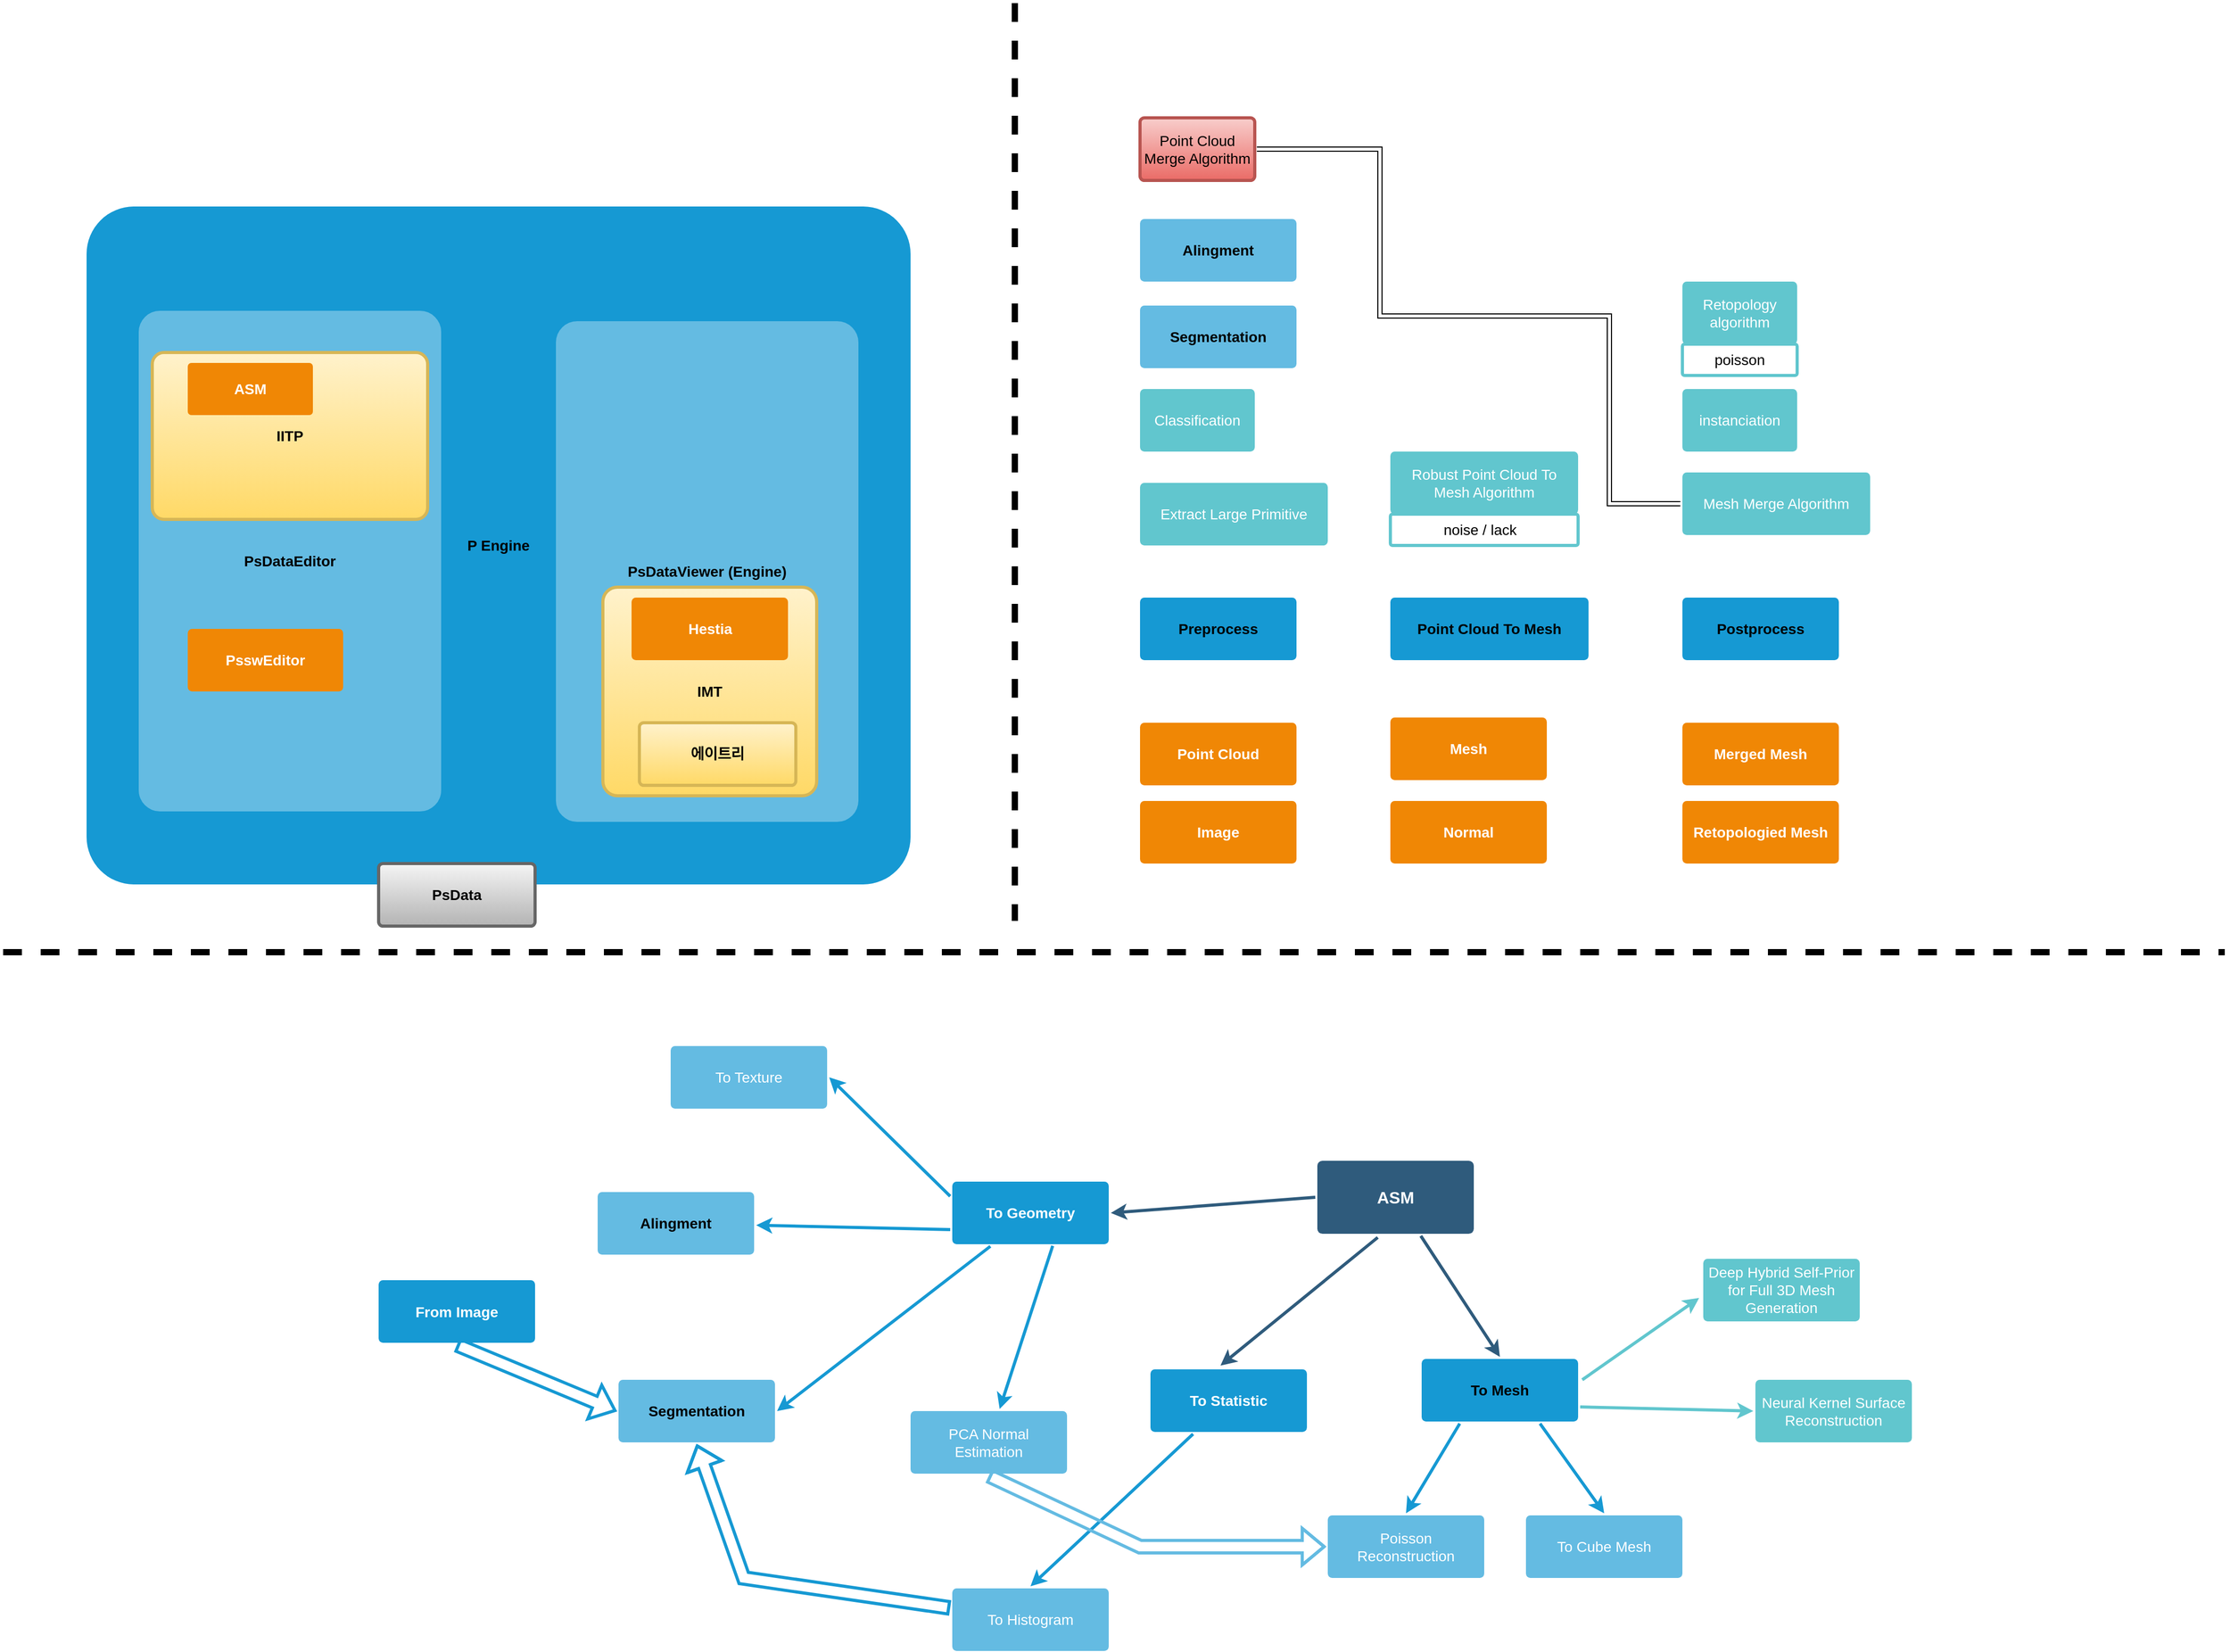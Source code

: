 <mxfile version="24.3.0" type="github">
  <diagram id="6a731a19-8d31-9384-78a2-239565b7b9f0" name="Page-1">
    <mxGraphModel dx="2913" dy="1863" grid="1" gridSize="10" guides="1" tooltips="1" connect="1" arrows="1" fold="1" page="1" pageScale="1" pageWidth="1169" pageHeight="827" background="none" math="0" shadow="0">
      <root>
        <mxCell id="0" />
        <mxCell id="1" parent="0" />
        <mxCell id="dubBO0x6jDg2hfLxzebg-1854" value="P Engine" style="rounded=1;whiteSpace=wrap;html=1;shadow=0;labelBackgroundColor=none;strokeColor=none;strokeWidth=3;fillColor=#1699d3;fontFamily=Helvetica;fontSize=14;fontColor=#000000;align=center;spacing=5;fontStyle=1;arcSize=7;perimeterSpacing=2;" parent="1" vertex="1">
          <mxGeometry x="-850" y="-595" width="790" height="650" as="geometry" />
        </mxCell>
        <mxCell id="1747" value="" style="edgeStyle=none;rounded=0;jumpStyle=none;html=1;shadow=0;labelBackgroundColor=none;startArrow=none;startFill=0;endArrow=classic;endFill=1;jettySize=auto;orthogonalLoop=1;strokeColor=#2F5B7C;strokeWidth=3;fontFamily=Helvetica;fontSize=16;fontColor=#23445D;spacing=5;entryX=0.5;entryY=0;entryDx=0;entryDy=0;" parent="1" source="1749" target="1760" edge="1">
          <mxGeometry relative="1" as="geometry" />
        </mxCell>
        <mxCell id="1749" value="ASM" style="rounded=1;whiteSpace=wrap;html=1;shadow=0;labelBackgroundColor=none;strokeColor=none;strokeWidth=3;fillColor=#2F5B7C;fontFamily=Helvetica;fontSize=16;fontColor=#FFFFFF;align=center;fontStyle=1;spacing=5;arcSize=7;perimeterSpacing=2;" parent="1" vertex="1">
          <mxGeometry x="330" y="320" width="150" height="70" as="geometry" />
        </mxCell>
        <mxCell id="1758" value="" style="edgeStyle=none;rounded=0;jumpStyle=none;html=1;shadow=0;labelBackgroundColor=none;startArrow=none;startFill=0;endArrow=classic;endFill=1;jettySize=auto;orthogonalLoop=1;strokeColor=#1699D3;strokeWidth=3;fontFamily=Helvetica;fontSize=14;fontColor=#FFFFFF;spacing=5;entryX=0.5;entryY=0;entryDx=0;entryDy=0;" parent="1" source="dubBO0x6jDg2hfLxzebg-1798" target="1762" edge="1">
          <mxGeometry relative="1" as="geometry" />
        </mxCell>
        <mxCell id="1760" value="To Mesh" style="rounded=1;whiteSpace=wrap;html=1;shadow=0;labelBackgroundColor=none;strokeColor=none;strokeWidth=3;fillColor=#1699d3;fontFamily=Helvetica;fontSize=14;fontColor=#000000;align=center;spacing=5;fontStyle=1;arcSize=7;perimeterSpacing=2;" parent="1" vertex="1">
          <mxGeometry x="430" y="510" width="150" height="60" as="geometry" />
        </mxCell>
        <mxCell id="1762" value="To Histogram" style="rounded=1;whiteSpace=wrap;html=1;shadow=0;labelBackgroundColor=none;strokeColor=none;strokeWidth=3;fillColor=#64bbe2;fontFamily=Helvetica;fontSize=14;fontColor=#FFFFFF;align=center;spacing=5;arcSize=7;perimeterSpacing=2;" parent="1" vertex="1">
          <mxGeometry x="-20" y="730" width="150" height="60" as="geometry" />
        </mxCell>
        <mxCell id="1772" value="Deep Hybrid Self-Prior for Full 3D Mesh Generation" style="rounded=1;whiteSpace=wrap;html=1;shadow=0;labelBackgroundColor=none;strokeColor=none;strokeWidth=3;fillColor=#61c6ce;fontFamily=Helvetica;fontSize=14;fontColor=#FFFFFF;align=center;spacing=5;fontStyle=0;arcSize=7;perimeterSpacing=2;" parent="1" vertex="1">
          <mxGeometry x="700" y="414" width="150" height="60" as="geometry" />
        </mxCell>
        <mxCell id="dubBO0x6jDg2hfLxzebg-1780" value="" style="edgeStyle=none;rounded=0;jumpStyle=none;html=1;shadow=0;labelBackgroundColor=none;startArrow=none;startFill=0;endArrow=classic;endFill=1;jettySize=auto;orthogonalLoop=1;strokeColor=#1699D3;strokeWidth=3;fontFamily=Helvetica;fontSize=14;fontColor=#FFFFFF;spacing=5;exitX=0.638;exitY=0.993;exitDx=0;exitDy=0;exitPerimeter=0;" parent="1" source="dubBO0x6jDg2hfLxzebg-1794" target="dubBO0x6jDg2hfLxzebg-1781" edge="1">
          <mxGeometry relative="1" as="geometry">
            <mxPoint x="504" y="620" as="sourcePoint" />
          </mxGeometry>
        </mxCell>
        <mxCell id="dubBO0x6jDg2hfLxzebg-1781" value="PCA Normal Estimation" style="rounded=1;whiteSpace=wrap;html=1;shadow=0;labelBackgroundColor=none;strokeColor=none;strokeWidth=3;fillColor=#64bbe2;fontFamily=Helvetica;fontSize=14;fontColor=#FFFFFF;align=center;spacing=5;arcSize=7;perimeterSpacing=2;" parent="1" vertex="1">
          <mxGeometry x="-60" y="560" width="150" height="60" as="geometry" />
        </mxCell>
        <mxCell id="dubBO0x6jDg2hfLxzebg-1784" value="To Cube Mesh" style="rounded=1;whiteSpace=wrap;html=1;shadow=0;labelBackgroundColor=none;strokeColor=none;strokeWidth=3;fillColor=#64bbe2;fontFamily=Helvetica;fontSize=14;fontColor=#FFFFFF;align=center;spacing=5;arcSize=7;perimeterSpacing=2;" parent="1" vertex="1">
          <mxGeometry x="530" y="660" width="150" height="60" as="geometry" />
        </mxCell>
        <mxCell id="dubBO0x6jDg2hfLxzebg-1785" value="" style="edgeStyle=none;rounded=0;jumpStyle=none;html=1;shadow=0;labelBackgroundColor=none;startArrow=none;startFill=0;endArrow=classic;endFill=1;jettySize=auto;orthogonalLoop=1;strokeColor=#1699D3;strokeWidth=3;fontFamily=Helvetica;fontSize=14;fontColor=#FFFFFF;spacing=5;exitX=0.75;exitY=1;exitDx=0;exitDy=0;entryX=0.5;entryY=0;entryDx=0;entryDy=0;" parent="1" source="1760" target="dubBO0x6jDg2hfLxzebg-1784" edge="1">
          <mxGeometry relative="1" as="geometry">
            <mxPoint x="404" y="592" as="sourcePoint" />
            <mxPoint x="485" y="728" as="targetPoint" />
          </mxGeometry>
        </mxCell>
        <mxCell id="dubBO0x6jDg2hfLxzebg-1794" value="To Geometry" style="rounded=1;whiteSpace=wrap;html=1;shadow=0;labelBackgroundColor=none;strokeColor=none;strokeWidth=3;fillColor=#1699d3;fontFamily=Helvetica;fontSize=14;fontColor=#FFFFFF;align=center;spacing=5;fontStyle=1;arcSize=7;perimeterSpacing=2;" parent="1" vertex="1">
          <mxGeometry x="-20" y="340" width="150" height="60" as="geometry" />
        </mxCell>
        <mxCell id="dubBO0x6jDg2hfLxzebg-1795" value="" style="edgeStyle=none;rounded=0;jumpStyle=none;html=1;shadow=0;labelBackgroundColor=none;startArrow=none;startFill=0;endArrow=classic;endFill=1;jettySize=auto;orthogonalLoop=1;strokeColor=#2F5B7C;strokeWidth=3;fontFamily=Helvetica;fontSize=16;fontColor=#23445D;spacing=5;entryX=1;entryY=0.5;entryDx=0;entryDy=0;exitX=0;exitY=0.5;exitDx=0;exitDy=0;" parent="1" source="1749" target="dubBO0x6jDg2hfLxzebg-1794" edge="1">
          <mxGeometry relative="1" as="geometry">
            <mxPoint x="412" y="434" as="sourcePoint" />
            <mxPoint x="202" y="454" as="targetPoint" />
          </mxGeometry>
        </mxCell>
        <mxCell id="dubBO0x6jDg2hfLxzebg-1796" value="Poisson Reconstruction" style="rounded=1;whiteSpace=wrap;html=1;shadow=0;labelBackgroundColor=none;strokeColor=none;strokeWidth=3;fillColor=#64bbe2;fontFamily=Helvetica;fontSize=14;fontColor=#FFFFFF;align=center;spacing=5;arcSize=7;perimeterSpacing=2;" parent="1" vertex="1">
          <mxGeometry x="340" y="660" width="150" height="60" as="geometry" />
        </mxCell>
        <mxCell id="dubBO0x6jDg2hfLxzebg-1797" value="" style="edgeStyle=none;rounded=0;jumpStyle=none;html=1;shadow=0;labelBackgroundColor=none;startArrow=none;startFill=0;endArrow=classic;endFill=1;jettySize=auto;orthogonalLoop=1;strokeColor=#1699D3;strokeWidth=3;fontFamily=Helvetica;fontSize=14;fontColor=#FFFFFF;spacing=5;exitX=0.25;exitY=1;exitDx=0;exitDy=0;entryX=0.5;entryY=0;entryDx=0;entryDy=0;" parent="1" source="1760" target="dubBO0x6jDg2hfLxzebg-1796" edge="1">
          <mxGeometry relative="1" as="geometry">
            <mxPoint x="380" y="593.5" as="sourcePoint" />
            <mxPoint x="453" y="614.5" as="targetPoint" />
          </mxGeometry>
        </mxCell>
        <mxCell id="dubBO0x6jDg2hfLxzebg-1798" value="To Statistic" style="rounded=1;whiteSpace=wrap;html=1;shadow=0;labelBackgroundColor=none;strokeColor=none;strokeWidth=3;fillColor=#1699d3;fontFamily=Helvetica;fontSize=14;fontColor=#FFFFFF;align=center;spacing=5;fontStyle=1;arcSize=7;perimeterSpacing=2;" parent="1" vertex="1">
          <mxGeometry x="170" y="520" width="150" height="60" as="geometry" />
        </mxCell>
        <mxCell id="dubBO0x6jDg2hfLxzebg-1799" value="" style="edgeStyle=none;rounded=0;jumpStyle=none;html=1;shadow=0;labelBackgroundColor=none;startArrow=none;startFill=0;endArrow=classic;endFill=1;jettySize=auto;orthogonalLoop=1;strokeColor=#2F5B7C;strokeWidth=3;fontFamily=Helvetica;fontSize=16;fontColor=#23445D;spacing=5;entryX=0.449;entryY=-0.026;entryDx=0;entryDy=0;exitX=0.389;exitY=1.02;exitDx=0;exitDy=0;exitPerimeter=0;entryPerimeter=0;" parent="1" source="1749" target="dubBO0x6jDg2hfLxzebg-1798" edge="1">
          <mxGeometry relative="1" as="geometry">
            <mxPoint x="434" y="440" as="sourcePoint" />
            <mxPoint x="222" y="490" as="targetPoint" />
          </mxGeometry>
        </mxCell>
        <mxCell id="dubBO0x6jDg2hfLxzebg-1800" value="&lt;b&gt;Segmentation&lt;/b&gt;" style="rounded=1;whiteSpace=wrap;html=1;shadow=0;labelBackgroundColor=none;strokeColor=none;strokeWidth=3;fillColor=#64bbe2;fontFamily=Helvetica;fontSize=14;fontColor=#000000;align=center;spacing=5;arcSize=7;perimeterSpacing=2;" parent="1" vertex="1">
          <mxGeometry x="-340" y="530" width="150" height="60" as="geometry" />
        </mxCell>
        <mxCell id="dubBO0x6jDg2hfLxzebg-1801" value="&lt;b&gt;Alingment&lt;/b&gt;" style="rounded=1;whiteSpace=wrap;html=1;shadow=0;labelBackgroundColor=none;strokeColor=none;strokeWidth=3;fillColor=#64bbe2;fontFamily=Helvetica;fontSize=14;fontColor=#000000;align=center;spacing=5;arcSize=7;perimeterSpacing=2;" parent="1" vertex="1">
          <mxGeometry x="-360" y="350" width="150" height="60" as="geometry" />
        </mxCell>
        <mxCell id="dubBO0x6jDg2hfLxzebg-1802" value="To Texture" style="rounded=1;whiteSpace=wrap;html=1;shadow=0;labelBackgroundColor=none;strokeColor=none;strokeWidth=3;fillColor=#64bbe2;fontFamily=Helvetica;fontSize=14;fontColor=#FFFFFF;align=center;spacing=5;arcSize=7;perimeterSpacing=2;" parent="1" vertex="1">
          <mxGeometry x="-290" y="210" width="150" height="60" as="geometry" />
        </mxCell>
        <mxCell id="dubBO0x6jDg2hfLxzebg-1803" value="" style="edgeStyle=none;rounded=0;jumpStyle=none;html=1;shadow=0;labelBackgroundColor=none;startArrow=none;startFill=0;endArrow=classic;endFill=1;jettySize=auto;orthogonalLoop=1;strokeColor=#1699D3;strokeWidth=3;fontFamily=Helvetica;fontSize=14;fontColor=#FFFFFF;spacing=5;exitX=0.25;exitY=1;exitDx=0;exitDy=0;entryX=1;entryY=0.5;entryDx=0;entryDy=0;" parent="1" source="dubBO0x6jDg2hfLxzebg-1794" target="dubBO0x6jDg2hfLxzebg-1800" edge="1">
          <mxGeometry relative="1" as="geometry">
            <mxPoint x="66" y="506" as="sourcePoint" />
            <mxPoint x="-3" y="608" as="targetPoint" />
          </mxGeometry>
        </mxCell>
        <mxCell id="dubBO0x6jDg2hfLxzebg-1804" value="" style="edgeStyle=none;rounded=0;jumpStyle=none;html=1;shadow=0;labelBackgroundColor=none;startArrow=none;startFill=0;endArrow=classic;endFill=1;jettySize=auto;orthogonalLoop=1;strokeColor=#1699D3;strokeWidth=3;fontFamily=Helvetica;fontSize=14;fontColor=#FFFFFF;spacing=5;exitX=0;exitY=0.75;exitDx=0;exitDy=0;" parent="1" source="dubBO0x6jDg2hfLxzebg-1794" target="dubBO0x6jDg2hfLxzebg-1801" edge="1">
          <mxGeometry relative="1" as="geometry">
            <mxPoint x="-40" y="471.5" as="sourcePoint" />
            <mxPoint x="-135" y="524.5" as="targetPoint" />
          </mxGeometry>
        </mxCell>
        <mxCell id="dubBO0x6jDg2hfLxzebg-1805" value="" style="edgeStyle=none;rounded=0;jumpStyle=none;html=1;shadow=0;labelBackgroundColor=none;startArrow=none;startFill=0;endArrow=classic;endFill=1;jettySize=auto;orthogonalLoop=1;strokeColor=#1699D3;strokeWidth=3;fontFamily=Helvetica;fontSize=14;fontColor=#FFFFFF;spacing=5;exitX=0;exitY=0.25;exitDx=0;exitDy=0;entryX=1;entryY=0.5;entryDx=0;entryDy=0;" parent="1" source="dubBO0x6jDg2hfLxzebg-1794" target="dubBO0x6jDg2hfLxzebg-1802" edge="1">
          <mxGeometry relative="1" as="geometry">
            <mxPoint x="-2" y="384.5" as="sourcePoint" />
            <mxPoint x="-100" y="378" as="targetPoint" />
          </mxGeometry>
        </mxCell>
        <mxCell id="dubBO0x6jDg2hfLxzebg-1807" value="Neural Kernel Surface Reconstruction" style="rounded=1;whiteSpace=wrap;html=1;shadow=0;labelBackgroundColor=none;strokeColor=none;strokeWidth=3;fillColor=#61c6ce;fontFamily=Helvetica;fontSize=14;fontColor=#FFFFFF;align=center;spacing=5;fontStyle=0;arcSize=7;perimeterSpacing=2;" parent="1" vertex="1">
          <mxGeometry x="750" y="530" width="150" height="60" as="geometry" />
        </mxCell>
        <mxCell id="dubBO0x6jDg2hfLxzebg-1808" value="" style="edgeStyle=none;rounded=0;jumpStyle=none;html=1;shadow=0;labelBackgroundColor=none;startArrow=none;startFill=0;endArrow=classic;endFill=1;jettySize=auto;orthogonalLoop=1;strokeColor=#61C6CE;strokeWidth=3;fontFamily=Helvetica;fontSize=14;fontColor=#FFFFFF;spacing=5;exitX=1;exitY=0.75;exitDx=0;exitDy=0;entryX=0;entryY=0.5;entryDx=0;entryDy=0;" parent="1" source="1760" target="dubBO0x6jDg2hfLxzebg-1807" edge="1">
          <mxGeometry relative="1" as="geometry">
            <mxPoint x="554" y="582" as="sourcePoint" />
            <mxPoint x="810" y="556" as="targetPoint" />
          </mxGeometry>
        </mxCell>
        <mxCell id="dubBO0x6jDg2hfLxzebg-1809" value="" style="edgeStyle=none;rounded=0;jumpStyle=none;html=1;shadow=0;labelBackgroundColor=none;startArrow=none;startFill=0;endArrow=classic;endFill=1;jettySize=auto;orthogonalLoop=1;strokeColor=#61C6CE;strokeWidth=3;fontFamily=Helvetica;fontSize=14;fontColor=#FFFFFF;spacing=5;exitX=1;exitY=0.75;exitDx=0;exitDy=0;entryX=-0.013;entryY=0.618;entryDx=0;entryDy=0;entryPerimeter=0;" parent="1" target="1772" edge="1">
          <mxGeometry relative="1" as="geometry">
            <mxPoint x="584" y="530" as="sourcePoint" />
            <mxPoint x="820" y="534" as="targetPoint" />
          </mxGeometry>
        </mxCell>
        <mxCell id="dubBO0x6jDg2hfLxzebg-1810" value="From Image" style="rounded=1;whiteSpace=wrap;html=1;shadow=0;labelBackgroundColor=none;strokeColor=none;strokeWidth=3;fillColor=#1699d3;fontFamily=Helvetica;fontSize=14;fontColor=#FFFFFF;align=center;spacing=5;fontStyle=1;arcSize=7;perimeterSpacing=2;" parent="1" vertex="1">
          <mxGeometry x="-570" y="434.5" width="150" height="60" as="geometry" />
        </mxCell>
        <mxCell id="dubBO0x6jDg2hfLxzebg-1811" value="" style="edgeStyle=none;rounded=0;jumpStyle=none;html=1;shadow=0;labelBackgroundColor=none;startArrow=none;startFill=0;endArrow=classic;endFill=1;jettySize=auto;orthogonalLoop=1;strokeColor=#1699D3;strokeWidth=3;fontFamily=Helvetica;fontSize=14;fontColor=#FFFFFF;spacing=5;exitX=0.5;exitY=1;exitDx=0;exitDy=0;entryX=0;entryY=0.5;entryDx=0;entryDy=0;shape=flexArrow;" parent="1" source="dubBO0x6jDg2hfLxzebg-1810" target="dubBO0x6jDg2hfLxzebg-1800" edge="1">
          <mxGeometry relative="1" as="geometry">
            <mxPoint x="-605" y="527" as="sourcePoint" />
            <mxPoint x="-790" y="590" as="targetPoint" />
          </mxGeometry>
        </mxCell>
        <mxCell id="dubBO0x6jDg2hfLxzebg-1812" value="" style="edgeStyle=none;rounded=0;jumpStyle=none;html=1;shadow=0;labelBackgroundColor=none;startArrow=none;startFill=0;endArrow=classic;endFill=1;jettySize=auto;orthogonalLoop=1;strokeColor=#1699D3;strokeWidth=3;fontFamily=Helvetica;fontSize=14;fontColor=#FFFFFF;spacing=5;entryX=0.5;entryY=1;entryDx=0;entryDy=0;shape=flexArrow;" parent="1" source="1762" target="dubBO0x6jDg2hfLxzebg-1800" edge="1">
          <mxGeometry relative="1" as="geometry">
            <mxPoint x="-190" y="790" as="sourcePoint" />
            <mxPoint x="-37" y="853" as="targetPoint" />
            <Array as="points">
              <mxPoint x="-220" y="720" />
            </Array>
          </mxGeometry>
        </mxCell>
        <mxCell id="dubBO0x6jDg2hfLxzebg-1814" value="" style="edgeStyle=none;rounded=0;jumpStyle=none;html=1;shadow=0;labelBackgroundColor=none;startArrow=none;startFill=0;endArrow=classic;endFill=1;jettySize=auto;orthogonalLoop=1;strokeColor=#64BBE2;strokeWidth=3;fontFamily=Helvetica;fontSize=14;fontColor=#FFFFFF;spacing=5;exitX=0.5;exitY=1;exitDx=0;exitDy=0;entryX=0;entryY=0.5;entryDx=0;entryDy=0;shape=flexArrow;" parent="1" source="dubBO0x6jDg2hfLxzebg-1781" target="dubBO0x6jDg2hfLxzebg-1796" edge="1">
          <mxGeometry relative="1" as="geometry">
            <mxPoint x="260" y="650" as="sourcePoint" />
            <mxPoint x="209" y="806" as="targetPoint" />
            <Array as="points">
              <mxPoint x="160" y="690" />
            </Array>
          </mxGeometry>
        </mxCell>
        <mxCell id="dubBO0x6jDg2hfLxzebg-1819" value="&lt;b&gt;Alingment&lt;/b&gt;" style="rounded=1;whiteSpace=wrap;html=1;shadow=0;labelBackgroundColor=none;strokeColor=none;strokeWidth=3;fillColor=#64bbe2;fontFamily=Helvetica;fontSize=14;fontColor=#000000;align=center;spacing=5;arcSize=7;perimeterSpacing=2;" parent="1" vertex="1">
          <mxGeometry x="160" y="-583" width="150" height="60" as="geometry" />
        </mxCell>
        <mxCell id="dubBO0x6jDg2hfLxzebg-1820" value="&lt;b&gt;Segmentation&lt;/b&gt;" style="rounded=1;whiteSpace=wrap;html=1;shadow=0;labelBackgroundColor=none;strokeColor=none;strokeWidth=3;fillColor=#64bbe2;fontFamily=Helvetica;fontSize=14;fontColor=#000000;align=center;spacing=5;arcSize=7;perimeterSpacing=2;" parent="1" vertex="1">
          <mxGeometry x="160" y="-500" width="150" height="60" as="geometry" />
        </mxCell>
        <mxCell id="dubBO0x6jDg2hfLxzebg-1821" value="Point Cloud To Mesh" style="rounded=1;whiteSpace=wrap;html=1;shadow=0;labelBackgroundColor=none;strokeColor=none;strokeWidth=3;fillColor=#1699d3;fontFamily=Helvetica;fontSize=14;fontColor=#000000;align=center;spacing=5;fontStyle=1;arcSize=7;perimeterSpacing=2;" parent="1" vertex="1">
          <mxGeometry x="400" y="-220" width="190" height="60" as="geometry" />
        </mxCell>
        <mxCell id="dubBO0x6jDg2hfLxzebg-1824" value="Point Cloud" style="rounded=1;whiteSpace=wrap;html=1;shadow=0;labelBackgroundColor=none;strokeColor=none;strokeWidth=3;fillColor=#F08705;fontFamily=Helvetica;fontSize=14;fontColor=#FFFFFF;align=center;spacing=5;fontStyle=1;arcSize=7;perimeterSpacing=2;" parent="1" vertex="1">
          <mxGeometry x="160" y="-100" width="150" height="60" as="geometry" />
        </mxCell>
        <mxCell id="dubBO0x6jDg2hfLxzebg-1825" value="Mesh" style="rounded=1;whiteSpace=wrap;html=1;shadow=0;labelBackgroundColor=none;strokeColor=none;strokeWidth=3;fillColor=#F08705;fontFamily=Helvetica;fontSize=14;fontColor=#FFFFFF;align=center;spacing=5;fontStyle=1;arcSize=7;perimeterSpacing=2;" parent="1" vertex="1">
          <mxGeometry x="400" y="-105" width="150" height="60" as="geometry" />
        </mxCell>
        <mxCell id="dubBO0x6jDg2hfLxzebg-1826" value="Image" style="rounded=1;whiteSpace=wrap;html=1;shadow=0;labelBackgroundColor=none;strokeColor=none;strokeWidth=3;fillColor=#F08705;fontFamily=Helvetica;fontSize=14;fontColor=#FFFFFF;align=center;spacing=5;fontStyle=1;arcSize=7;perimeterSpacing=2;" parent="1" vertex="1">
          <mxGeometry x="160" y="-25" width="150" height="60" as="geometry" />
        </mxCell>
        <mxCell id="dubBO0x6jDg2hfLxzebg-1827" value="Normal" style="rounded=1;whiteSpace=wrap;html=1;shadow=0;labelBackgroundColor=none;strokeColor=none;strokeWidth=3;fillColor=#F08705;fontFamily=Helvetica;fontSize=14;fontColor=#FFFFFF;align=center;spacing=5;fontStyle=1;arcSize=7;perimeterSpacing=2;" parent="1" vertex="1">
          <mxGeometry x="400" y="-25" width="150" height="60" as="geometry" />
        </mxCell>
        <mxCell id="dubBO0x6jDg2hfLxzebg-1828" value="Merged Mesh" style="rounded=1;whiteSpace=wrap;html=1;shadow=0;labelBackgroundColor=none;strokeColor=none;strokeWidth=3;fillColor=#F08705;fontFamily=Helvetica;fontSize=14;fontColor=#FFFFFF;align=center;spacing=5;fontStyle=1;arcSize=7;perimeterSpacing=2;" parent="1" vertex="1">
          <mxGeometry x="680" y="-100" width="150" height="60" as="geometry" />
        </mxCell>
        <mxCell id="dubBO0x6jDg2hfLxzebg-1843" style="edgeStyle=orthogonalEdgeStyle;rounded=0;orthogonalLoop=1;jettySize=auto;html=1;entryX=1;entryY=0.5;entryDx=0;entryDy=0;shape=link;" parent="1" source="dubBO0x6jDg2hfLxzebg-1829" target="dubBO0x6jDg2hfLxzebg-1842" edge="1">
          <mxGeometry relative="1" as="geometry">
            <mxPoint x="420" y="-650.0" as="targetPoint" />
            <Array as="points">
              <mxPoint x="610" y="-310" />
              <mxPoint x="610" y="-490" />
              <mxPoint x="390" y="-490" />
              <mxPoint x="390" y="-650" />
            </Array>
          </mxGeometry>
        </mxCell>
        <mxCell id="dubBO0x6jDg2hfLxzebg-1829" value="Mesh Merge Algorithm" style="rounded=1;whiteSpace=wrap;html=1;shadow=0;labelBackgroundColor=none;strokeColor=none;strokeWidth=3;fillColor=#61c6ce;fontFamily=Helvetica;fontSize=14;fontColor=#FFFFFF;align=center;spacing=5;fontStyle=0;arcSize=7;perimeterSpacing=2;" parent="1" vertex="1">
          <mxGeometry x="680" y="-340" width="180" height="60" as="geometry" />
        </mxCell>
        <mxCell id="dubBO0x6jDg2hfLxzebg-1830" value="Extract Large Primitive" style="rounded=1;whiteSpace=wrap;html=1;shadow=0;labelBackgroundColor=none;strokeColor=none;strokeWidth=3;fillColor=#61c6ce;fontFamily=Helvetica;fontSize=14;fontColor=#FFFFFF;align=center;spacing=5;fontStyle=0;arcSize=7;perimeterSpacing=2;" parent="1" vertex="1">
          <mxGeometry x="160" y="-330" width="180" height="60" as="geometry" />
        </mxCell>
        <mxCell id="dubBO0x6jDg2hfLxzebg-1831" value="Postprocess" style="rounded=1;whiteSpace=wrap;html=1;shadow=0;labelBackgroundColor=none;strokeColor=none;strokeWidth=3;fillColor=#1699d3;fontFamily=Helvetica;fontSize=14;fontColor=#000000;align=center;spacing=5;fontStyle=1;arcSize=7;perimeterSpacing=2;" parent="1" vertex="1">
          <mxGeometry x="680" y="-220" width="150" height="60" as="geometry" />
        </mxCell>
        <mxCell id="dubBO0x6jDg2hfLxzebg-1832" value="Classification" style="rounded=1;whiteSpace=wrap;html=1;shadow=0;labelBackgroundColor=none;strokeColor=none;strokeWidth=3;fillColor=#61c6ce;fontFamily=Helvetica;fontSize=14;fontColor=#FFFFFF;align=center;spacing=5;fontStyle=0;arcSize=7;perimeterSpacing=2;" parent="1" vertex="1">
          <mxGeometry x="160" y="-420" width="110" height="60" as="geometry" />
        </mxCell>
        <mxCell id="dubBO0x6jDg2hfLxzebg-1833" value="instanciation" style="rounded=1;whiteSpace=wrap;html=1;shadow=0;labelBackgroundColor=none;strokeColor=none;strokeWidth=3;fillColor=#61c6ce;fontFamily=Helvetica;fontSize=14;fontColor=#FFFFFF;align=center;spacing=5;fontStyle=0;arcSize=7;perimeterSpacing=2;" parent="1" vertex="1">
          <mxGeometry x="680" y="-420" width="110" height="60" as="geometry" />
        </mxCell>
        <mxCell id="dubBO0x6jDg2hfLxzebg-1834" value="Robust Point Cloud To Mesh Algorithm" style="rounded=1;whiteSpace=wrap;html=1;shadow=0;labelBackgroundColor=none;strokeColor=none;strokeWidth=3;fillColor=#61c6ce;fontFamily=Helvetica;fontSize=14;fontColor=#FFFFFF;align=center;spacing=5;fontStyle=0;arcSize=7;perimeterSpacing=2;" parent="1" vertex="1">
          <mxGeometry x="400" y="-360" width="180" height="60" as="geometry" />
        </mxCell>
        <mxCell id="dubBO0x6jDg2hfLxzebg-1836" value="noise / lack&amp;nbsp;&amp;nbsp;" style="rounded=1;whiteSpace=wrap;html=1;shadow=0;labelBackgroundColor=none;strokeWidth=3;fontFamily=Helvetica;fontSize=14;align=center;spacing=5;fontStyle=0;arcSize=7;perimeterSpacing=2;strokeColor=#61C6CE;" parent="1" vertex="1">
          <mxGeometry x="400" y="-300" width="180" height="30" as="geometry" />
        </mxCell>
        <mxCell id="dubBO0x6jDg2hfLxzebg-1837" value="Retopologied Mesh" style="rounded=1;whiteSpace=wrap;html=1;shadow=0;labelBackgroundColor=none;strokeColor=none;strokeWidth=3;fillColor=#F08705;fontFamily=Helvetica;fontSize=14;fontColor=#FFFFFF;align=center;spacing=5;fontStyle=1;arcSize=7;perimeterSpacing=2;" parent="1" vertex="1">
          <mxGeometry x="680" y="-25" width="150" height="60" as="geometry" />
        </mxCell>
        <mxCell id="dubBO0x6jDg2hfLxzebg-1838" value="Retopology algorithm" style="rounded=1;whiteSpace=wrap;html=1;shadow=0;labelBackgroundColor=none;strokeColor=none;strokeWidth=3;fillColor=#61c6ce;fontFamily=Helvetica;fontSize=14;fontColor=#FFFFFF;align=center;spacing=5;fontStyle=0;arcSize=7;perimeterSpacing=2;" parent="1" vertex="1">
          <mxGeometry x="680" y="-523" width="110" height="60" as="geometry" />
        </mxCell>
        <mxCell id="dubBO0x6jDg2hfLxzebg-1839" value="poisson" style="rounded=1;whiteSpace=wrap;html=1;shadow=0;labelBackgroundColor=none;strokeWidth=3;fontFamily=Helvetica;fontSize=14;align=center;spacing=5;fontStyle=0;arcSize=7;perimeterSpacing=2;strokeColor=#61C6CE;" parent="1" vertex="1">
          <mxGeometry x="680" y="-463" width="110" height="30" as="geometry" />
        </mxCell>
        <mxCell id="dubBO0x6jDg2hfLxzebg-1840" value="Preprocess" style="rounded=1;whiteSpace=wrap;html=1;shadow=0;labelBackgroundColor=none;strokeColor=none;strokeWidth=3;fillColor=#1699d3;fontFamily=Helvetica;fontSize=14;fontColor=#000000;align=center;spacing=5;fontStyle=1;arcSize=7;perimeterSpacing=2;" parent="1" vertex="1">
          <mxGeometry x="160" y="-220" width="150" height="60" as="geometry" />
        </mxCell>
        <mxCell id="dubBO0x6jDg2hfLxzebg-1842" value="Point Cloud Merge Algorithm" style="rounded=1;whiteSpace=wrap;html=1;shadow=0;labelBackgroundColor=none;strokeColor=#b85450;strokeWidth=3;fillColor=#f8cecc;fontFamily=Helvetica;fontSize=14;align=center;spacing=5;fontStyle=0;arcSize=7;perimeterSpacing=2;gradientColor=#ea6b66;" parent="1" vertex="1">
          <mxGeometry x="160" y="-680" width="110" height="60" as="geometry" />
        </mxCell>
        <mxCell id="dubBO0x6jDg2hfLxzebg-1844" value="&lt;b&gt;PsDataEditor&lt;/b&gt;" style="rounded=1;whiteSpace=wrap;html=1;shadow=0;labelBackgroundColor=none;strokeColor=none;strokeWidth=3;fillColor=#64bbe2;fontFamily=Helvetica;fontSize=14;fontColor=#000000;align=center;spacing=5;arcSize=7;perimeterSpacing=2;" parent="1" vertex="1">
          <mxGeometry x="-800" y="-495" width="290" height="480" as="geometry" />
        </mxCell>
        <mxCell id="dubBO0x6jDg2hfLxzebg-1845" value="&lt;b&gt;PsDataViewer (Engine)&lt;/b&gt;" style="rounded=1;whiteSpace=wrap;html=1;shadow=0;labelBackgroundColor=none;strokeColor=none;strokeWidth=3;fillColor=#64bbe2;fontFamily=Helvetica;fontSize=14;fontColor=#000000;align=center;spacing=5;arcSize=7;perimeterSpacing=2;" parent="1" vertex="1">
          <mxGeometry x="-400" y="-485" width="290" height="480" as="geometry" />
        </mxCell>
        <mxCell id="dubBO0x6jDg2hfLxzebg-1849" value="IMT" style="rounded=1;whiteSpace=wrap;html=1;shadow=0;labelBackgroundColor=none;strokeColor=#d6b656;strokeWidth=3;fillColor=#fff2cc;fontFamily=Helvetica;fontSize=14;align=center;spacing=5;fontStyle=1;arcSize=7;perimeterSpacing=2;gradientColor=#ffd966;" parent="1" vertex="1">
          <mxGeometry x="-355" y="-230" width="205" height="200" as="geometry" />
        </mxCell>
        <mxCell id="dubBO0x6jDg2hfLxzebg-1850" value="IITP" style="rounded=1;whiteSpace=wrap;html=1;shadow=0;labelBackgroundColor=none;strokeColor=#d6b656;strokeWidth=3;fillColor=#fff2cc;fontFamily=Helvetica;fontSize=14;align=center;spacing=5;fontStyle=1;arcSize=7;perimeterSpacing=2;gradientColor=#ffd966;" parent="1" vertex="1">
          <mxGeometry x="-787" y="-455" width="264" height="160" as="geometry" />
        </mxCell>
        <mxCell id="dubBO0x6jDg2hfLxzebg-1851" value="ASM" style="rounded=1;whiteSpace=wrap;html=1;shadow=0;labelBackgroundColor=none;strokeColor=none;strokeWidth=3;fillColor=#F08705;fontFamily=Helvetica;fontSize=14;fontColor=#FFFFFF;align=center;spacing=5;fontStyle=1;arcSize=7;perimeterSpacing=2;" parent="1" vertex="1">
          <mxGeometry x="-753" y="-445" width="120" height="50" as="geometry" />
        </mxCell>
        <mxCell id="dubBO0x6jDg2hfLxzebg-1852" value="PsswEditor" style="rounded=1;whiteSpace=wrap;html=1;shadow=0;labelBackgroundColor=none;strokeColor=none;strokeWidth=3;fillColor=#F08705;fontFamily=Helvetica;fontSize=14;fontColor=#FFFFFF;align=center;spacing=5;fontStyle=1;arcSize=7;perimeterSpacing=2;" parent="1" vertex="1">
          <mxGeometry x="-753" y="-190" width="149" height="60" as="geometry" />
        </mxCell>
        <mxCell id="dubBO0x6jDg2hfLxzebg-1853" value="PsData" style="rounded=1;whiteSpace=wrap;html=1;shadow=0;labelBackgroundColor=none;strokeColor=#666666;strokeWidth=3;fillColor=#f5f5f5;fontFamily=Helvetica;fontSize=14;align=center;spacing=5;fontStyle=1;arcSize=7;perimeterSpacing=2;gradientColor=#b3b3b3;" parent="1" vertex="1">
          <mxGeometry x="-570" y="35" width="150" height="60" as="geometry" />
        </mxCell>
        <mxCell id="dubBO0x6jDg2hfLxzebg-1856" value="" style="endArrow=none;dashed=1;html=1;rounded=0;strokeWidth=6;" parent="1" edge="1">
          <mxGeometry width="50" height="50" relative="1" as="geometry">
            <mxPoint x="-930" y="120" as="sourcePoint" />
            <mxPoint x="1200" y="120" as="targetPoint" />
          </mxGeometry>
        </mxCell>
        <mxCell id="dubBO0x6jDg2hfLxzebg-1857" value="" style="endArrow=none;dashed=1;html=1;rounded=0;strokeWidth=6;" parent="1" edge="1">
          <mxGeometry width="50" height="50" relative="1" as="geometry">
            <mxPoint x="40" y="-790" as="sourcePoint" />
            <mxPoint x="40" y="90" as="targetPoint" />
          </mxGeometry>
        </mxCell>
        <mxCell id="dubBO0x6jDg2hfLxzebg-1848" value="에이&lt;span style=&quot;color: rgba(0, 0, 0, 0); font-family: monospace; font-size: 0px; font-weight: 400; text-align: start; text-wrap: nowrap;&quot;&gt;%3CmxGraphModel%3E%3Croot%3E%3CmxCell%20id%3D%220%22%2F%3E%3CmxCell%20id%3D%221%22%20parent%3D%220%22%2F%3E%3CmxCell%20id%3D%222%22%20value%3D%22Hestia%22%20style%3D%22rounded%3D1%3BwhiteSpace%3Dwrap%3Bhtml%3D1%3Bshadow%3D0%3BlabelBackgroundColor%3Dnone%3BstrokeColor%3Dnone%3BstrokeWidth%3D3%3BfillColor%3D%23F08705%3BfontFamily%3DHelvetica%3BfontSize%3D14%3BfontColor%3D%23FFFFFF%3Balign%3Dcenter%3Bspacing%3D5%3BfontStyle%3D1%3BarcSize%3D7%3BperimeterSpacing%3D2%3B%22%20vertex%3D%221%22%20parent%3D%221%22%3E%3CmxGeometry%20x%3D%22-380%22%20y%3D%22-390%22%20width%3D%22150%22%20height%3D%2260%22%20as%3D%22geometry%22%2F%3E%3C%2FmxCell%3E%3C%2Froot%3E%3C%2FmxGraphModel%3E&lt;/span&gt;트리" style="rounded=1;whiteSpace=wrap;html=1;shadow=0;labelBackgroundColor=none;strokeColor=#d6b656;strokeWidth=3;fillColor=#fff2cc;fontFamily=Helvetica;fontSize=14;align=center;spacing=5;fontStyle=1;arcSize=7;perimeterSpacing=2;gradientColor=#ffd966;" parent="1" vertex="1">
          <mxGeometry x="-320" y="-100" width="150" height="60" as="geometry" />
        </mxCell>
        <mxCell id="dubBO0x6jDg2hfLxzebg-1847" value="Hestia" style="rounded=1;whiteSpace=wrap;html=1;shadow=0;labelBackgroundColor=none;strokeColor=none;strokeWidth=3;fillColor=#F08705;fontFamily=Helvetica;fontSize=14;fontColor=#FFFFFF;align=center;spacing=5;fontStyle=1;arcSize=7;perimeterSpacing=2;" parent="1" vertex="1">
          <mxGeometry x="-327.5" y="-220" width="150" height="60" as="geometry" />
        </mxCell>
      </root>
    </mxGraphModel>
  </diagram>
</mxfile>
